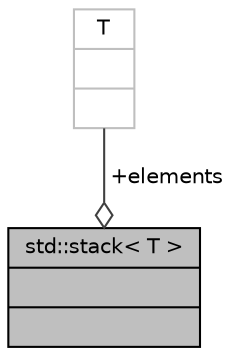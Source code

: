 digraph "std::stack&lt; T &gt;"
{
  edge [fontname="Helvetica",fontsize="10",labelfontname="Helvetica",labelfontsize="10"];
  node [fontname="Helvetica",fontsize="10",shape=record];
  Node839 [label="{std::stack\< T \>\n||}",height=0.2,width=0.4,color="black", fillcolor="grey75", style="filled", fontcolor="black"];
  Node840 -> Node839 [color="grey25",fontsize="10",style="solid",label=" +elements" ,arrowhead="odiamond",fontname="Helvetica"];
  Node840 [label="{T\n||}",height=0.2,width=0.4,color="grey75", fillcolor="white", style="filled"];
}
